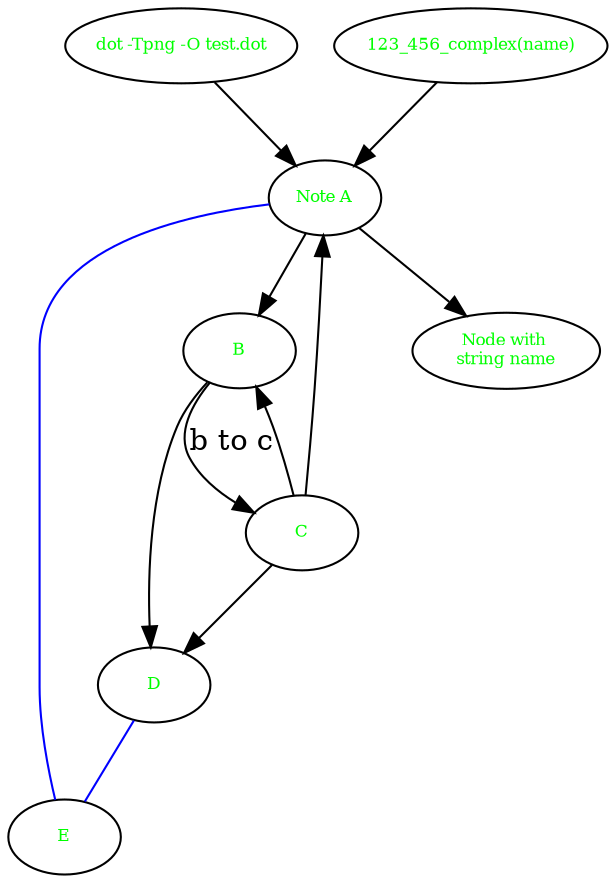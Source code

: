 digraph sample {
  node [size=auto, ratio=auto,  fontsize="8", fontcolor="green"];
  Top -> A;
  "123_456_complex(name)" -> A;
  Top [label="dot -Tpng -O test.dot"];
  A -> B -> D;
  B -> C[label="b to c",weight="0.4"];
  A [label="Note A"];
  "Str" [label="Node with \nstring name"];
  A -> "Str";
  C -> {A; B; D};
  subgraph Rel {
    edge [color=blue, dir=none];
    D -> E;
    A -> E;
  }
}

